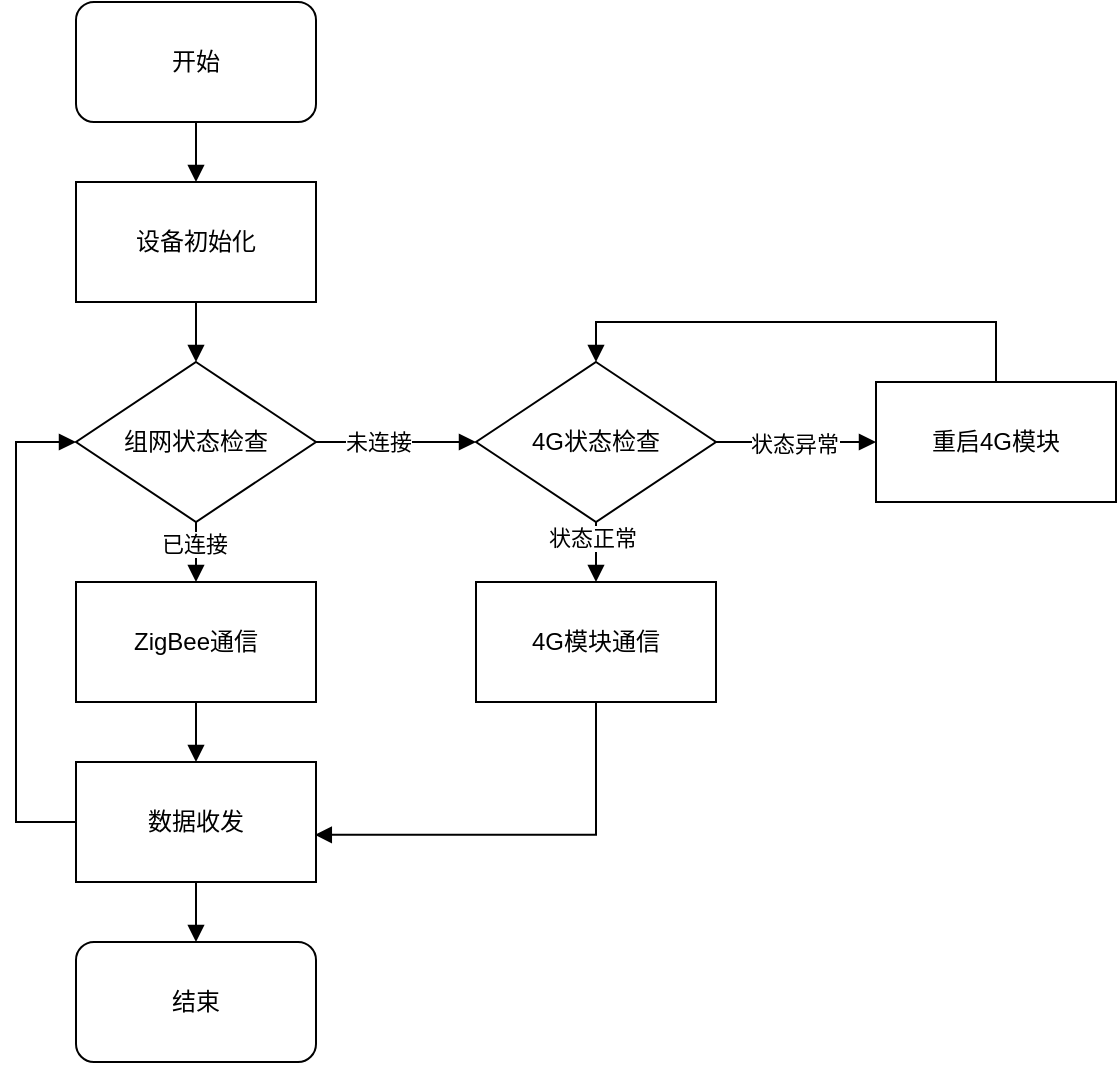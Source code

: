 <mxfile version="24.5.3" type="github">
  <diagram name="第 1 页" id="mmoCL4apKrU7NbMv-WPE">
    <mxGraphModel dx="878" dy="846" grid="1" gridSize="10" guides="1" tooltips="1" connect="1" arrows="1" fold="1" page="1" pageScale="1" pageWidth="827" pageHeight="1169" math="0" shadow="0">
      <root>
        <mxCell id="0" />
        <mxCell id="1" parent="0" />
        <mxCell id="Uxp8YBWiCIjfZy5XiU7w-6" value="" style="edgeStyle=orthogonalEdgeStyle;rounded=0;orthogonalLoop=1;jettySize=auto;html=1;strokeColor=default;align=center;verticalAlign=middle;fontFamily=Helvetica;fontSize=11;fontColor=default;labelBackgroundColor=default;endArrow=block;endFill=1;" edge="1" parent="1" source="Uxp8YBWiCIjfZy5XiU7w-2" target="Uxp8YBWiCIjfZy5XiU7w-3">
          <mxGeometry relative="1" as="geometry" />
        </mxCell>
        <mxCell id="Uxp8YBWiCIjfZy5XiU7w-2" value="开始" style="rounded=1;whiteSpace=wrap;html=1;" vertex="1" parent="1">
          <mxGeometry x="120" y="190" width="120" height="60" as="geometry" />
        </mxCell>
        <mxCell id="Uxp8YBWiCIjfZy5XiU7w-11" value="" style="edgeStyle=orthogonalEdgeStyle;rounded=0;orthogonalLoop=1;jettySize=auto;html=1;strokeColor=default;align=center;verticalAlign=middle;fontFamily=Helvetica;fontSize=11;fontColor=default;labelBackgroundColor=default;endArrow=block;endFill=1;" edge="1" parent="1" source="Uxp8YBWiCIjfZy5XiU7w-3" target="Uxp8YBWiCIjfZy5XiU7w-10">
          <mxGeometry relative="1" as="geometry" />
        </mxCell>
        <mxCell id="Uxp8YBWiCIjfZy5XiU7w-3" value="设备初始化" style="whiteSpace=wrap;html=1;" vertex="1" parent="1">
          <mxGeometry x="120" y="280" width="120" height="60" as="geometry" />
        </mxCell>
        <mxCell id="Uxp8YBWiCIjfZy5XiU7w-13" value="" style="edgeStyle=orthogonalEdgeStyle;rounded=0;orthogonalLoop=1;jettySize=auto;html=1;strokeColor=default;align=center;verticalAlign=middle;fontFamily=Helvetica;fontSize=11;fontColor=default;labelBackgroundColor=default;endArrow=block;endFill=1;" edge="1" parent="1" source="Uxp8YBWiCIjfZy5XiU7w-10" target="Uxp8YBWiCIjfZy5XiU7w-12">
          <mxGeometry relative="1" as="geometry" />
        </mxCell>
        <mxCell id="Uxp8YBWiCIjfZy5XiU7w-14" value="已连接" style="edgeLabel;html=1;align=center;verticalAlign=middle;resizable=0;points=[];fontFamily=Helvetica;fontSize=11;fontColor=default;labelBackgroundColor=default;" vertex="1" connectable="0" parent="Uxp8YBWiCIjfZy5XiU7w-13">
          <mxGeometry x="0.24" y="-1" relative="1" as="geometry">
            <mxPoint as="offset" />
          </mxGeometry>
        </mxCell>
        <mxCell id="Uxp8YBWiCIjfZy5XiU7w-30" style="edgeStyle=orthogonalEdgeStyle;rounded=0;orthogonalLoop=1;jettySize=auto;html=1;entryX=0;entryY=0.5;entryDx=0;entryDy=0;strokeColor=default;align=center;verticalAlign=middle;fontFamily=Helvetica;fontSize=11;fontColor=default;labelBackgroundColor=default;endArrow=block;endFill=1;" edge="1" parent="1" source="Uxp8YBWiCIjfZy5XiU7w-10" target="Uxp8YBWiCIjfZy5XiU7w-19">
          <mxGeometry relative="1" as="geometry" />
        </mxCell>
        <mxCell id="Uxp8YBWiCIjfZy5XiU7w-33" value="未连接" style="edgeLabel;html=1;align=center;verticalAlign=middle;resizable=0;points=[];fontFamily=Helvetica;fontSize=11;fontColor=default;labelBackgroundColor=default;" vertex="1" connectable="0" parent="Uxp8YBWiCIjfZy5XiU7w-30">
          <mxGeometry x="-0.229" relative="1" as="geometry">
            <mxPoint as="offset" />
          </mxGeometry>
        </mxCell>
        <mxCell id="Uxp8YBWiCIjfZy5XiU7w-10" value="组网状态检查" style="rhombus;whiteSpace=wrap;html=1;" vertex="1" parent="1">
          <mxGeometry x="120" y="370" width="120" height="80" as="geometry" />
        </mxCell>
        <mxCell id="Uxp8YBWiCIjfZy5XiU7w-44" value="" style="edgeStyle=orthogonalEdgeStyle;rounded=0;orthogonalLoop=1;jettySize=auto;html=1;strokeColor=default;align=center;verticalAlign=middle;fontFamily=Helvetica;fontSize=11;fontColor=default;labelBackgroundColor=default;endArrow=block;endFill=1;" edge="1" parent="1" source="Uxp8YBWiCIjfZy5XiU7w-12" target="Uxp8YBWiCIjfZy5XiU7w-43">
          <mxGeometry relative="1" as="geometry" />
        </mxCell>
        <mxCell id="Uxp8YBWiCIjfZy5XiU7w-12" value="ZigBee通信" style="whiteSpace=wrap;html=1;" vertex="1" parent="1">
          <mxGeometry x="120" y="480" width="120" height="60" as="geometry" />
        </mxCell>
        <mxCell id="Uxp8YBWiCIjfZy5XiU7w-24" value="" style="edgeStyle=orthogonalEdgeStyle;rounded=0;orthogonalLoop=1;jettySize=auto;html=1;strokeColor=default;align=center;verticalAlign=middle;fontFamily=Helvetica;fontSize=11;fontColor=default;labelBackgroundColor=default;endArrow=block;endFill=1;" edge="1" parent="1" source="Uxp8YBWiCIjfZy5XiU7w-19" target="Uxp8YBWiCIjfZy5XiU7w-21">
          <mxGeometry relative="1" as="geometry" />
        </mxCell>
        <mxCell id="Uxp8YBWiCIjfZy5XiU7w-25" value="状态正常" style="edgeLabel;html=1;align=center;verticalAlign=middle;resizable=0;points=[];fontFamily=Helvetica;fontSize=11;fontColor=default;labelBackgroundColor=default;" vertex="1" connectable="0" parent="Uxp8YBWiCIjfZy5XiU7w-24">
          <mxGeometry x="-0.68" y="-2" relative="1" as="geometry">
            <mxPoint as="offset" />
          </mxGeometry>
        </mxCell>
        <mxCell id="Uxp8YBWiCIjfZy5XiU7w-40" style="edgeStyle=orthogonalEdgeStyle;rounded=0;orthogonalLoop=1;jettySize=auto;html=1;entryX=0;entryY=0.5;entryDx=0;entryDy=0;strokeColor=default;align=center;verticalAlign=middle;fontFamily=Helvetica;fontSize=11;fontColor=default;labelBackgroundColor=default;endArrow=block;endFill=1;" edge="1" parent="1" source="Uxp8YBWiCIjfZy5XiU7w-19" target="Uxp8YBWiCIjfZy5XiU7w-31">
          <mxGeometry relative="1" as="geometry" />
        </mxCell>
        <mxCell id="Uxp8YBWiCIjfZy5XiU7w-49" value="状态异常" style="edgeLabel;html=1;align=center;verticalAlign=middle;resizable=0;points=[];fontFamily=Helvetica;fontSize=11;fontColor=default;labelBackgroundColor=default;" vertex="1" connectable="0" parent="Uxp8YBWiCIjfZy5XiU7w-40">
          <mxGeometry x="-0.043" y="-1" relative="1" as="geometry">
            <mxPoint as="offset" />
          </mxGeometry>
        </mxCell>
        <mxCell id="Uxp8YBWiCIjfZy5XiU7w-19" value="4G状态检查" style="rhombus;whiteSpace=wrap;html=1;" vertex="1" parent="1">
          <mxGeometry x="320" y="370" width="120" height="80" as="geometry" />
        </mxCell>
        <mxCell id="Uxp8YBWiCIjfZy5XiU7w-21" value="4G模块通信" style="whiteSpace=wrap;html=1;" vertex="1" parent="1">
          <mxGeometry x="320" y="480" width="120" height="60" as="geometry" />
        </mxCell>
        <mxCell id="Uxp8YBWiCIjfZy5XiU7w-42" style="edgeStyle=orthogonalEdgeStyle;rounded=0;orthogonalLoop=1;jettySize=auto;html=1;entryX=0.5;entryY=0;entryDx=0;entryDy=0;strokeColor=default;align=center;verticalAlign=middle;fontFamily=Helvetica;fontSize=11;fontColor=default;labelBackgroundColor=default;endArrow=block;endFill=1;" edge="1" parent="1" source="Uxp8YBWiCIjfZy5XiU7w-31" target="Uxp8YBWiCIjfZy5XiU7w-19">
          <mxGeometry relative="1" as="geometry">
            <Array as="points">
              <mxPoint x="580" y="350" />
              <mxPoint x="380" y="350" />
            </Array>
          </mxGeometry>
        </mxCell>
        <mxCell id="Uxp8YBWiCIjfZy5XiU7w-31" value="重启4G模块" style="whiteSpace=wrap;html=1;" vertex="1" parent="1">
          <mxGeometry x="520" y="380" width="120" height="60" as="geometry" />
        </mxCell>
        <mxCell id="Uxp8YBWiCIjfZy5XiU7w-46" value="" style="edgeStyle=orthogonalEdgeStyle;rounded=0;orthogonalLoop=1;jettySize=auto;html=1;strokeColor=default;align=center;verticalAlign=middle;fontFamily=Helvetica;fontSize=11;fontColor=default;labelBackgroundColor=default;endArrow=block;endFill=1;" edge="1" parent="1" source="Uxp8YBWiCIjfZy5XiU7w-43" target="Uxp8YBWiCIjfZy5XiU7w-45">
          <mxGeometry relative="1" as="geometry" />
        </mxCell>
        <mxCell id="Uxp8YBWiCIjfZy5XiU7w-48" style="edgeStyle=orthogonalEdgeStyle;rounded=0;orthogonalLoop=1;jettySize=auto;html=1;entryX=0;entryY=0.5;entryDx=0;entryDy=0;strokeColor=default;align=center;verticalAlign=middle;fontFamily=Helvetica;fontSize=11;fontColor=default;labelBackgroundColor=default;endArrow=block;endFill=1;" edge="1" parent="1" source="Uxp8YBWiCIjfZy5XiU7w-43" target="Uxp8YBWiCIjfZy5XiU7w-10">
          <mxGeometry relative="1" as="geometry">
            <Array as="points">
              <mxPoint x="90" y="600" />
              <mxPoint x="90" y="410" />
            </Array>
          </mxGeometry>
        </mxCell>
        <mxCell id="Uxp8YBWiCIjfZy5XiU7w-43" value="数据收发" style="whiteSpace=wrap;html=1;" vertex="1" parent="1">
          <mxGeometry x="120" y="570" width="120" height="60" as="geometry" />
        </mxCell>
        <mxCell id="Uxp8YBWiCIjfZy5XiU7w-45" value="结束" style="rounded=1;whiteSpace=wrap;html=1;" vertex="1" parent="1">
          <mxGeometry x="120" y="660" width="120" height="60" as="geometry" />
        </mxCell>
        <mxCell id="Uxp8YBWiCIjfZy5XiU7w-47" style="edgeStyle=orthogonalEdgeStyle;rounded=0;orthogonalLoop=1;jettySize=auto;html=1;entryX=0.995;entryY=0.607;entryDx=0;entryDy=0;entryPerimeter=0;strokeColor=default;align=center;verticalAlign=middle;fontFamily=Helvetica;fontSize=11;fontColor=default;labelBackgroundColor=default;endArrow=block;endFill=1;" edge="1" parent="1" source="Uxp8YBWiCIjfZy5XiU7w-21" target="Uxp8YBWiCIjfZy5XiU7w-43">
          <mxGeometry relative="1" as="geometry">
            <Array as="points">
              <mxPoint x="380" y="606" />
            </Array>
          </mxGeometry>
        </mxCell>
      </root>
    </mxGraphModel>
  </diagram>
</mxfile>

